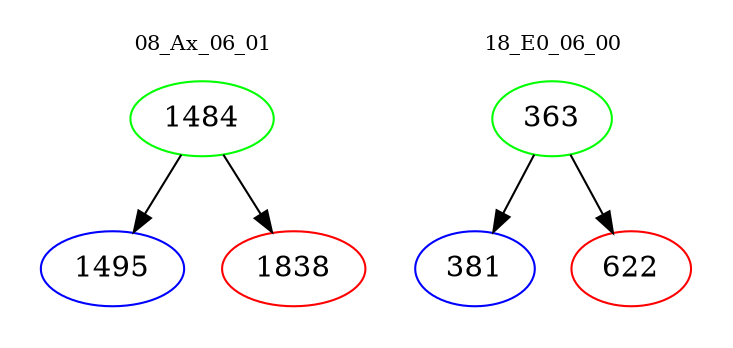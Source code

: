 digraph{
subgraph cluster_0 {
color = white
label = "08_Ax_06_01";
fontsize=10;
T0_1484 [label="1484", color="green"]
T0_1484 -> T0_1495 [color="black"]
T0_1495 [label="1495", color="blue"]
T0_1484 -> T0_1838 [color="black"]
T0_1838 [label="1838", color="red"]
}
subgraph cluster_1 {
color = white
label = "18_E0_06_00";
fontsize=10;
T1_363 [label="363", color="green"]
T1_363 -> T1_381 [color="black"]
T1_381 [label="381", color="blue"]
T1_363 -> T1_622 [color="black"]
T1_622 [label="622", color="red"]
}
}
